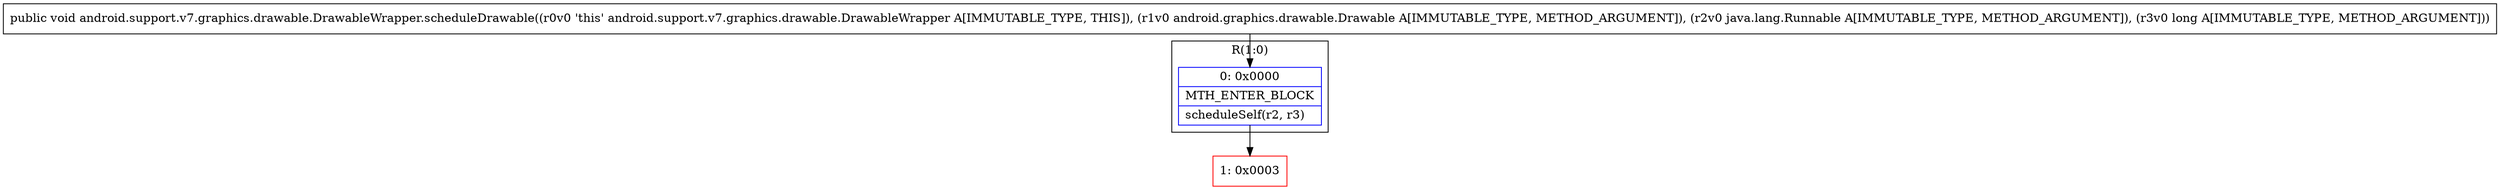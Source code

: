 digraph "CFG forandroid.support.v7.graphics.drawable.DrawableWrapper.scheduleDrawable(Landroid\/graphics\/drawable\/Drawable;Ljava\/lang\/Runnable;J)V" {
subgraph cluster_Region_1802630774 {
label = "R(1:0)";
node [shape=record,color=blue];
Node_0 [shape=record,label="{0\:\ 0x0000|MTH_ENTER_BLOCK\l|scheduleSelf(r2, r3)\l}"];
}
Node_1 [shape=record,color=red,label="{1\:\ 0x0003}"];
MethodNode[shape=record,label="{public void android.support.v7.graphics.drawable.DrawableWrapper.scheduleDrawable((r0v0 'this' android.support.v7.graphics.drawable.DrawableWrapper A[IMMUTABLE_TYPE, THIS]), (r1v0 android.graphics.drawable.Drawable A[IMMUTABLE_TYPE, METHOD_ARGUMENT]), (r2v0 java.lang.Runnable A[IMMUTABLE_TYPE, METHOD_ARGUMENT]), (r3v0 long A[IMMUTABLE_TYPE, METHOD_ARGUMENT])) }"];
MethodNode -> Node_0;
Node_0 -> Node_1;
}

